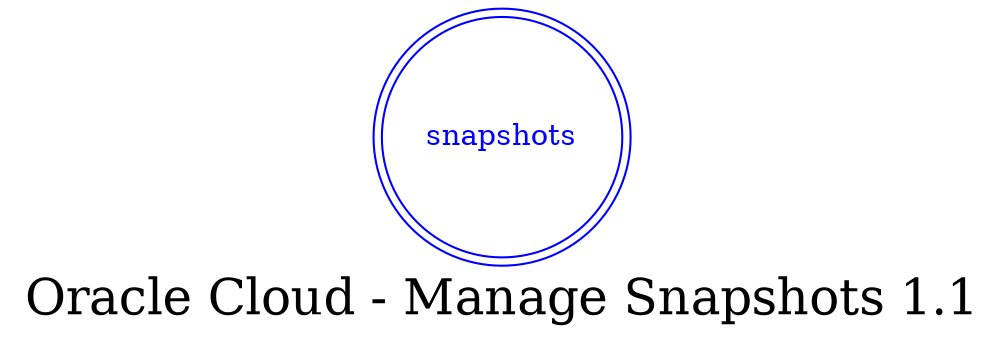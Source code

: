 digraph LexiconGraph {
graph[label="Oracle Cloud - Manage Snapshots 1.1", fontsize=24]
splines=true
"snapshots" [color=blue, fontcolor=blue, shape=doublecircle]
}
